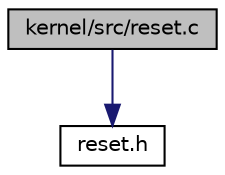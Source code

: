 digraph "kernel/src/reset.c"
{
 // LATEX_PDF_SIZE
  edge [fontname="Helvetica",fontsize="10",labelfontname="Helvetica",labelfontsize="10"];
  node [fontname="Helvetica",fontsize="10",shape=record];
  Node1 [label="kernel/src/reset.c",height=0.2,width=0.4,color="black", fillcolor="grey75", style="filled", fontcolor="black",tooltip="implementation of pin reset"];
  Node1 -> Node2 [color="midnightblue",fontsize="10",style="solid",fontname="Helvetica"];
  Node2 [label="reset.h",height=0.2,width=0.4,color="black", fillcolor="white", style="filled",URL="$reset_8h.html",tooltip="prototypes for pin reset"];
}
